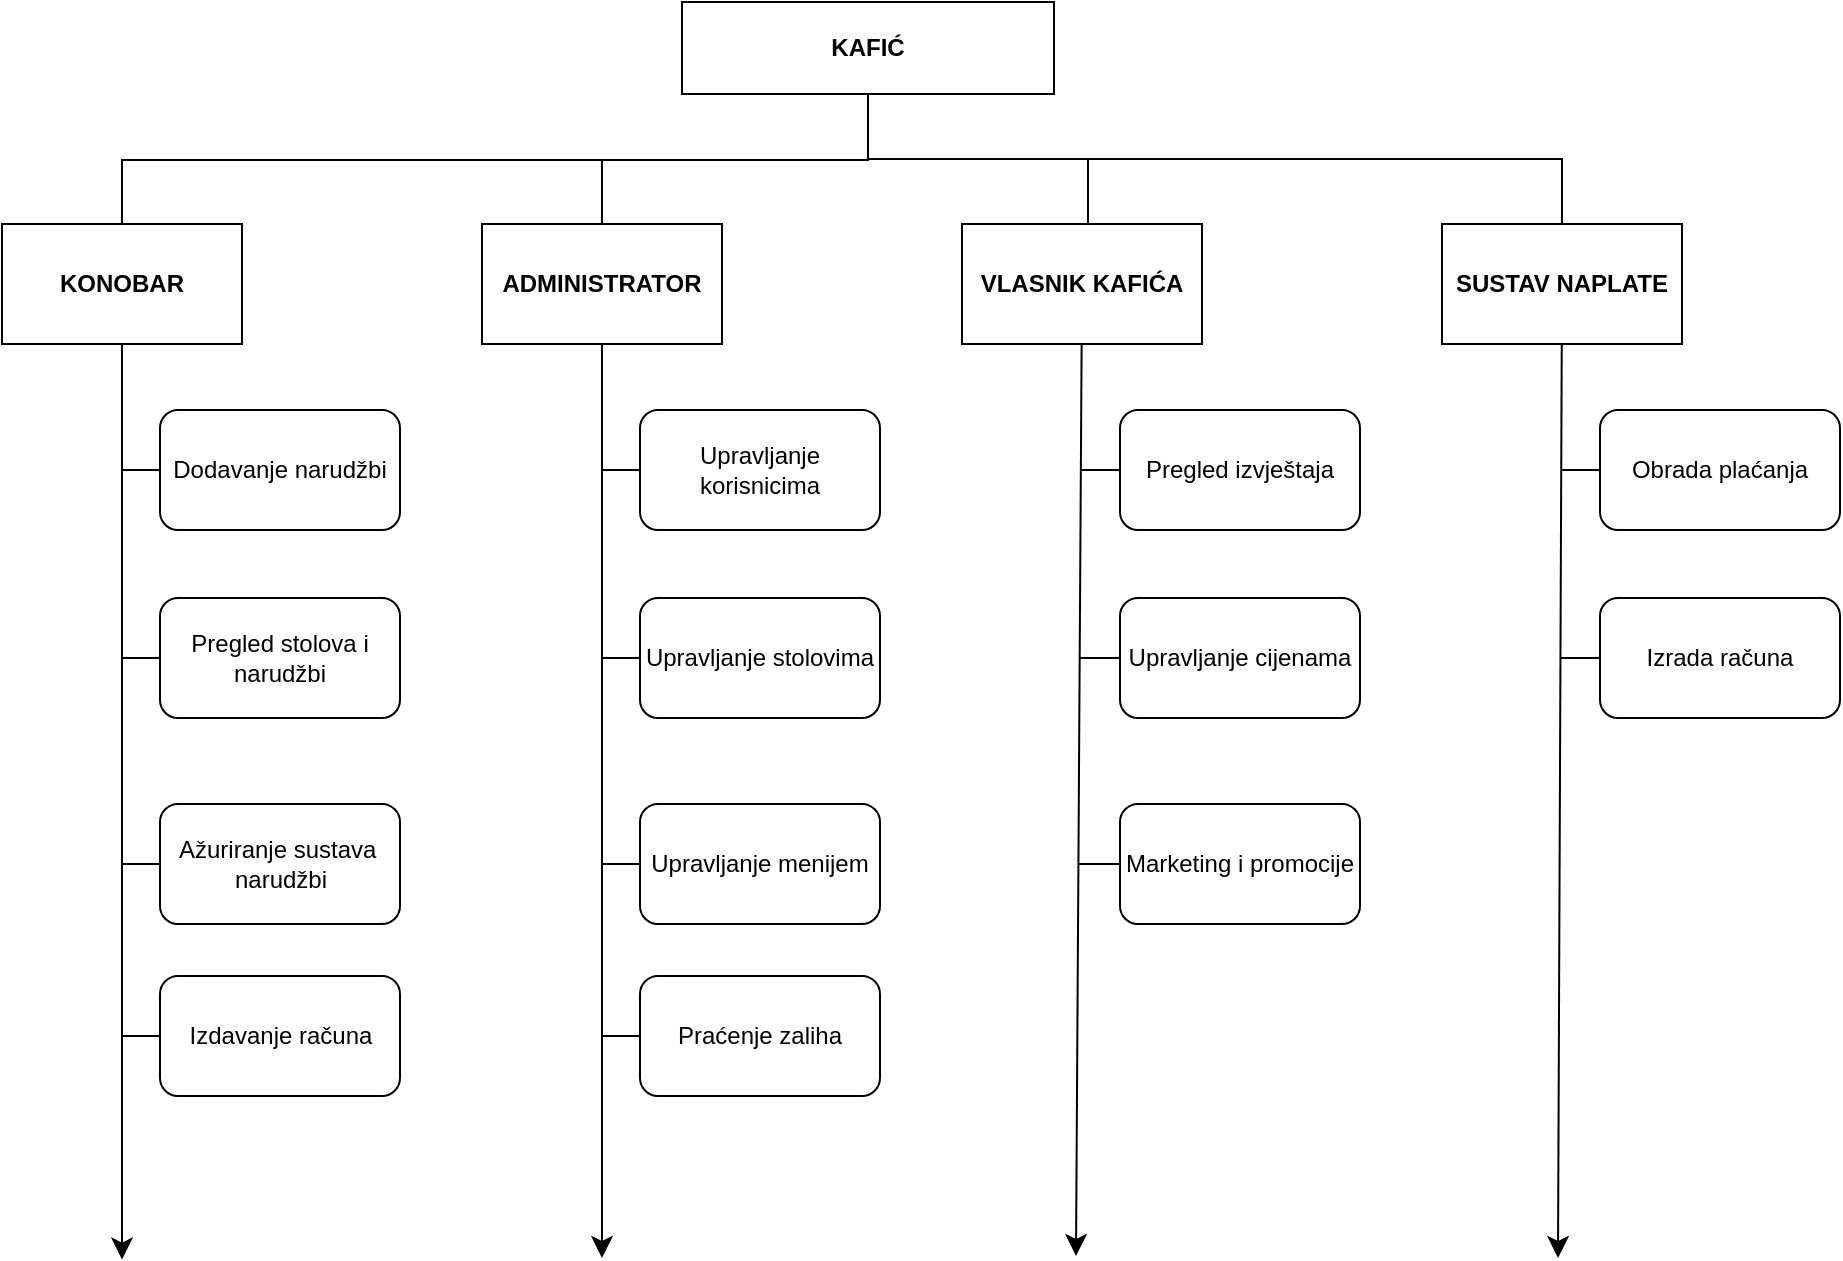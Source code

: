 <mxfile version="24.7.7">
  <diagram name="Page-1" id="UtVEMyrJcrlOwaQFjmat">
    <mxGraphModel dx="1713" dy="715" grid="0" gridSize="10" guides="1" tooltips="1" connect="1" arrows="1" fold="1" page="0" pageScale="1" pageWidth="827" pageHeight="1169" math="0" shadow="0">
      <root>
        <mxCell id="0" />
        <mxCell id="1" parent="0" />
        <mxCell id="HWBJYcteZKQvOKbNrq4_-14" value="&lt;b&gt;KAFIĆ&lt;/b&gt;" style="rounded=0;whiteSpace=wrap;html=1;labelBackgroundColor=none;" vertex="1" parent="1">
          <mxGeometry x="229" y="303" width="186" height="46" as="geometry" />
        </mxCell>
        <mxCell id="HWBJYcteZKQvOKbNrq4_-136" style="edgeStyle=none;curved=1;rounded=0;orthogonalLoop=1;jettySize=auto;html=1;exitX=0.5;exitY=1;exitDx=0;exitDy=0;fontSize=12;startSize=8;endSize=8;" edge="1" parent="1" source="HWBJYcteZKQvOKbNrq4_-15">
          <mxGeometry relative="1" as="geometry">
            <mxPoint x="-51" y="931.8" as="targetPoint" />
          </mxGeometry>
        </mxCell>
        <mxCell id="HWBJYcteZKQvOKbNrq4_-15" value="&lt;b&gt;KONOBAR&lt;/b&gt;" style="whiteSpace=wrap;html=1;labelBackgroundColor=none;" vertex="1" parent="1">
          <mxGeometry x="-111" y="414" width="120" height="60" as="geometry" />
        </mxCell>
        <mxCell id="HWBJYcteZKQvOKbNrq4_-143" style="edgeStyle=none;curved=1;rounded=0;orthogonalLoop=1;jettySize=auto;html=1;fontSize=12;startSize=8;endSize=8;" edge="1" parent="1" source="HWBJYcteZKQvOKbNrq4_-16">
          <mxGeometry relative="1" as="geometry">
            <mxPoint x="189" y="931" as="targetPoint" />
          </mxGeometry>
        </mxCell>
        <mxCell id="HWBJYcteZKQvOKbNrq4_-16" value="&lt;b&gt;ADMINISTRATOR&lt;/b&gt;" style="whiteSpace=wrap;html=1;labelBackgroundColor=none;" vertex="1" parent="1">
          <mxGeometry x="129" y="414" width="120" height="60" as="geometry" />
        </mxCell>
        <mxCell id="HWBJYcteZKQvOKbNrq4_-182" value="" style="edgeStyle=none;curved=1;rounded=0;orthogonalLoop=1;jettySize=auto;html=1;fontSize=12;startSize=8;endSize=8;" edge="1" parent="1" source="HWBJYcteZKQvOKbNrq4_-18">
          <mxGeometry relative="1" as="geometry">
            <mxPoint x="426" y="930" as="targetPoint" />
          </mxGeometry>
        </mxCell>
        <mxCell id="HWBJYcteZKQvOKbNrq4_-18" value="&lt;b&gt;VLASNIK KAFIĆA&lt;/b&gt;" style="whiteSpace=wrap;html=1;labelBackgroundColor=none;" vertex="1" parent="1">
          <mxGeometry x="369" y="414" width="120" height="60" as="geometry" />
        </mxCell>
        <mxCell id="HWBJYcteZKQvOKbNrq4_-192" value="" style="edgeStyle=none;curved=1;rounded=0;orthogonalLoop=1;jettySize=auto;html=1;fontSize=12;startSize=8;endSize=8;" edge="1" parent="1" source="HWBJYcteZKQvOKbNrq4_-20">
          <mxGeometry relative="1" as="geometry">
            <mxPoint x="667" y="931" as="targetPoint" />
          </mxGeometry>
        </mxCell>
        <mxCell id="HWBJYcteZKQvOKbNrq4_-20" value="SUSTAV NAPLATE" style="whiteSpace=wrap;html=1;labelBackgroundColor=none;fontStyle=1" vertex="1" parent="1">
          <mxGeometry x="609" y="414" width="120" height="60" as="geometry" />
        </mxCell>
        <mxCell id="HWBJYcteZKQvOKbNrq4_-24" value="" style="endArrow=none;html=1;rounded=0;fontSize=12;startSize=8;endSize=8;edgeStyle=orthogonalEdgeStyle;entryX=0.5;entryY=1;entryDx=0;entryDy=0;exitX=0.5;exitY=0;exitDx=0;exitDy=0;labelBackgroundColor=none;fontColor=default;" edge="1" parent="1" source="HWBJYcteZKQvOKbNrq4_-15" target="HWBJYcteZKQvOKbNrq4_-14">
          <mxGeometry width="50" height="50" relative="1" as="geometry">
            <mxPoint x="284" y="576" as="sourcePoint" />
            <mxPoint x="334" y="526" as="targetPoint" />
            <Array as="points">
              <mxPoint x="-51" y="382" />
              <mxPoint x="322" y="382" />
            </Array>
          </mxGeometry>
        </mxCell>
        <mxCell id="HWBJYcteZKQvOKbNrq4_-26" value="" style="endArrow=none;html=1;rounded=0;fontSize=12;startSize=8;endSize=8;edgeStyle=orthogonalEdgeStyle;entryX=0.5;entryY=1;entryDx=0;entryDy=0;exitX=0.5;exitY=0;exitDx=0;exitDy=0;labelBackgroundColor=none;fontColor=default;" edge="1" parent="1" source="HWBJYcteZKQvOKbNrq4_-20" target="HWBJYcteZKQvOKbNrq4_-14">
          <mxGeometry width="50" height="50" relative="1" as="geometry">
            <mxPoint x="284" y="576" as="sourcePoint" />
            <mxPoint x="334" y="526" as="targetPoint" />
          </mxGeometry>
        </mxCell>
        <mxCell id="HWBJYcteZKQvOKbNrq4_-37" value="" style="shape=partialRectangle;whiteSpace=wrap;html=1;top=0;bottom=0;fillColor=none;labelBackgroundColor=none;" vertex="1" parent="1">
          <mxGeometry x="189" y="382" width="243" height="32" as="geometry" />
        </mxCell>
        <mxCell id="HWBJYcteZKQvOKbNrq4_-39" value="Dodavanje narudžbi" style="rounded=1;whiteSpace=wrap;html=1;labelBackgroundColor=none;" vertex="1" parent="1">
          <mxGeometry x="-32" y="507" width="120" height="60" as="geometry" />
        </mxCell>
        <mxCell id="HWBJYcteZKQvOKbNrq4_-44" value="Ažuriranje sustava&amp;nbsp;&lt;div&gt;narudžbi&lt;/div&gt;" style="rounded=1;html=1;labelBackgroundColor=none;" vertex="1" parent="1">
          <mxGeometry x="-32" y="704" width="120" height="60" as="geometry" />
        </mxCell>
        <mxCell id="HWBJYcteZKQvOKbNrq4_-46" value="Izdavanje računa" style="rounded=1;html=1;labelBackgroundColor=none;" vertex="1" parent="1">
          <mxGeometry x="-32" y="790" width="120" height="60" as="geometry" />
        </mxCell>
        <mxCell id="HWBJYcteZKQvOKbNrq4_-70" value="" style="line;strokeWidth=1;fillColor=none;align=left;verticalAlign=middle;spacingTop=-1;spacingLeft=3;spacingRight=3;rotatable=0;labelPosition=right;points=[];portConstraint=eastwest;labelBackgroundColor=none;" vertex="1" parent="1">
          <mxGeometry x="-69.5" y="470" width="40" height="8" as="geometry" />
        </mxCell>
        <mxCell id="HWBJYcteZKQvOKbNrq4_-132" value="Pregled stolova i narudžbi" style="rounded=1;whiteSpace=wrap;html=1;labelBackgroundColor=none;" vertex="1" parent="1">
          <mxGeometry x="-32" y="601" width="120" height="60" as="geometry" />
        </mxCell>
        <mxCell id="HWBJYcteZKQvOKbNrq4_-144" value="Upravljanje korisnicima" style="whiteSpace=wrap;html=1;rounded=1;labelBackgroundColor=none;" vertex="1" parent="1">
          <mxGeometry x="208" y="507" width="120" height="60" as="geometry" />
        </mxCell>
        <mxCell id="HWBJYcteZKQvOKbNrq4_-146" value="Upravljanje stolovima" style="whiteSpace=wrap;html=1;rounded=1;labelBackgroundColor=none;" vertex="1" parent="1">
          <mxGeometry x="208" y="601" width="120" height="60" as="geometry" />
        </mxCell>
        <mxCell id="HWBJYcteZKQvOKbNrq4_-148" value="Upravljanje menijem" style="whiteSpace=wrap;html=1;rounded=1;labelBackgroundColor=none;" vertex="1" parent="1">
          <mxGeometry x="208" y="704" width="120" height="60" as="geometry" />
        </mxCell>
        <mxCell id="HWBJYcteZKQvOKbNrq4_-159" value="" style="endArrow=none;html=1;rounded=0;fontSize=12;startSize=8;endSize=8;curved=1;entryX=0;entryY=0.5;entryDx=0;entryDy=0;" edge="1" parent="1" target="HWBJYcteZKQvOKbNrq4_-44">
          <mxGeometry width="50" height="50" relative="1" as="geometry">
            <mxPoint x="-51" y="734" as="sourcePoint" />
            <mxPoint x="-12" y="723" as="targetPoint" />
          </mxGeometry>
        </mxCell>
        <mxCell id="HWBJYcteZKQvOKbNrq4_-160" value="" style="endArrow=none;html=1;rounded=0;fontSize=12;startSize=8;endSize=8;curved=1;entryX=0;entryY=0.5;entryDx=0;entryDy=0;" edge="1" parent="1" target="HWBJYcteZKQvOKbNrq4_-132">
          <mxGeometry width="50" height="50" relative="1" as="geometry">
            <mxPoint x="-51" y="631" as="sourcePoint" />
            <mxPoint x="-12" y="617" as="targetPoint" />
          </mxGeometry>
        </mxCell>
        <mxCell id="HWBJYcteZKQvOKbNrq4_-162" value="" style="endArrow=none;html=1;rounded=0;fontSize=12;startSize=8;endSize=8;curved=1;entryX=0;entryY=0.5;entryDx=0;entryDy=0;" edge="1" parent="1" target="HWBJYcteZKQvOKbNrq4_-39">
          <mxGeometry width="50" height="50" relative="1" as="geometry">
            <mxPoint x="-51" y="537" as="sourcePoint" />
            <mxPoint x="-12" y="517" as="targetPoint" />
          </mxGeometry>
        </mxCell>
        <mxCell id="HWBJYcteZKQvOKbNrq4_-164" value="" style="endArrow=none;html=1;rounded=0;fontSize=12;startSize=8;endSize=8;curved=1;entryX=0;entryY=0.5;entryDx=0;entryDy=0;" edge="1" parent="1" target="HWBJYcteZKQvOKbNrq4_-46">
          <mxGeometry width="50" height="50" relative="1" as="geometry">
            <mxPoint x="-51" y="820" as="sourcePoint" />
            <mxPoint x="-15" y="795" as="targetPoint" />
          </mxGeometry>
        </mxCell>
        <mxCell id="HWBJYcteZKQvOKbNrq4_-165" value="" style="endArrow=none;html=1;rounded=0;fontSize=12;startSize=8;endSize=8;curved=1;entryX=0;entryY=0.5;entryDx=0;entryDy=0;" edge="1" parent="1">
          <mxGeometry width="50" height="50" relative="1" as="geometry">
            <mxPoint x="189" y="820" as="sourcePoint" />
            <mxPoint x="208" y="820" as="targetPoint" />
          </mxGeometry>
        </mxCell>
        <mxCell id="HWBJYcteZKQvOKbNrq4_-166" value="" style="endArrow=none;html=1;rounded=0;fontSize=12;startSize=8;endSize=8;curved=1;entryX=0;entryY=0.5;entryDx=0;entryDy=0;" edge="1" parent="1" target="HWBJYcteZKQvOKbNrq4_-148">
          <mxGeometry width="50" height="50" relative="1" as="geometry">
            <mxPoint x="189" y="734" as="sourcePoint" />
            <mxPoint x="224" y="712" as="targetPoint" />
          </mxGeometry>
        </mxCell>
        <mxCell id="HWBJYcteZKQvOKbNrq4_-167" value="" style="endArrow=none;html=1;rounded=0;fontSize=12;startSize=8;endSize=8;curved=1;entryX=0;entryY=0.5;entryDx=0;entryDy=0;" edge="1" parent="1" target="HWBJYcteZKQvOKbNrq4_-146">
          <mxGeometry width="50" height="50" relative="1" as="geometry">
            <mxPoint x="189" y="631" as="sourcePoint" />
            <mxPoint x="224" y="610" as="targetPoint" />
          </mxGeometry>
        </mxCell>
        <mxCell id="HWBJYcteZKQvOKbNrq4_-168" value="" style="endArrow=none;html=1;rounded=0;fontSize=12;startSize=8;endSize=8;curved=1;entryX=0;entryY=0.5;entryDx=0;entryDy=0;" edge="1" parent="1" target="HWBJYcteZKQvOKbNrq4_-144">
          <mxGeometry width="50" height="50" relative="1" as="geometry">
            <mxPoint x="189" y="537" as="sourcePoint" />
            <mxPoint x="221" y="514" as="targetPoint" />
          </mxGeometry>
        </mxCell>
        <mxCell id="HWBJYcteZKQvOKbNrq4_-174" value="Praćenje zaliha" style="whiteSpace=wrap;html=1;rounded=1;labelBackgroundColor=none;" vertex="1" parent="1">
          <mxGeometry x="208" y="790" width="120" height="60" as="geometry" />
        </mxCell>
        <mxCell id="HWBJYcteZKQvOKbNrq4_-176" value="Pregled izvještaja" style="whiteSpace=wrap;html=1;rounded=1;labelBackgroundColor=none;" vertex="1" parent="1">
          <mxGeometry x="448" y="507" width="120" height="60" as="geometry" />
        </mxCell>
        <mxCell id="HWBJYcteZKQvOKbNrq4_-178" value="Upravljanje cijenama" style="whiteSpace=wrap;html=1;rounded=1;labelBackgroundColor=none;" vertex="1" parent="1">
          <mxGeometry x="448" y="601" width="120" height="60" as="geometry" />
        </mxCell>
        <mxCell id="HWBJYcteZKQvOKbNrq4_-180" value="Marketing i promocije" style="whiteSpace=wrap;html=1;rounded=1;labelBackgroundColor=none;" vertex="1" parent="1">
          <mxGeometry x="448" y="704" width="120" height="60" as="geometry" />
        </mxCell>
        <mxCell id="HWBJYcteZKQvOKbNrq4_-183" value="" style="endArrow=none;html=1;rounded=0;fontSize=12;startSize=8;endSize=8;curved=1;entryX=0;entryY=0.5;entryDx=0;entryDy=0;" edge="1" parent="1" target="HWBJYcteZKQvOKbNrq4_-176">
          <mxGeometry width="50" height="50" relative="1" as="geometry">
            <mxPoint x="428" y="537" as="sourcePoint" />
            <mxPoint x="500" y="530" as="targetPoint" />
          </mxGeometry>
        </mxCell>
        <mxCell id="HWBJYcteZKQvOKbNrq4_-184" value="" style="endArrow=none;html=1;rounded=0;fontSize=12;startSize=8;endSize=8;curved=1;entryX=0;entryY=0.5;entryDx=0;entryDy=0;" edge="1" parent="1" target="HWBJYcteZKQvOKbNrq4_-178">
          <mxGeometry width="50" height="50" relative="1" as="geometry">
            <mxPoint x="428" y="631" as="sourcePoint" />
            <mxPoint x="468" y="610" as="targetPoint" />
          </mxGeometry>
        </mxCell>
        <mxCell id="HWBJYcteZKQvOKbNrq4_-185" value="" style="endArrow=none;html=1;rounded=0;fontSize=12;startSize=8;endSize=8;curved=1;entryX=0;entryY=0.5;entryDx=0;entryDy=0;" edge="1" parent="1" target="HWBJYcteZKQvOKbNrq4_-180">
          <mxGeometry width="50" height="50" relative="1" as="geometry">
            <mxPoint x="427" y="734" as="sourcePoint" />
            <mxPoint x="467" y="723" as="targetPoint" />
          </mxGeometry>
        </mxCell>
        <mxCell id="HWBJYcteZKQvOKbNrq4_-186" value="Obrada plaćanja" style="whiteSpace=wrap;html=1;rounded=1;labelBackgroundColor=none;" vertex="1" parent="1">
          <mxGeometry x="688" y="507" width="120" height="60" as="geometry" />
        </mxCell>
        <mxCell id="HWBJYcteZKQvOKbNrq4_-188" value="Izrada računa" style="whiteSpace=wrap;html=1;rounded=1;labelBackgroundColor=none;" vertex="1" parent="1">
          <mxGeometry x="688" y="601" width="120" height="60" as="geometry" />
        </mxCell>
        <mxCell id="HWBJYcteZKQvOKbNrq4_-195" value="" style="endArrow=none;html=1;rounded=0;fontSize=12;startSize=8;endSize=8;curved=1;entryX=0;entryY=0.5;entryDx=0;entryDy=0;" edge="1" parent="1" target="HWBJYcteZKQvOKbNrq4_-186">
          <mxGeometry width="50" height="50" relative="1" as="geometry">
            <mxPoint x="669" y="537" as="sourcePoint" />
            <mxPoint x="655" y="523" as="targetPoint" />
          </mxGeometry>
        </mxCell>
        <mxCell id="HWBJYcteZKQvOKbNrq4_-196" value="" style="endArrow=none;html=1;rounded=0;fontSize=12;startSize=8;endSize=8;curved=1;entryX=0;entryY=0.5;entryDx=0;entryDy=0;" edge="1" parent="1" target="HWBJYcteZKQvOKbNrq4_-188">
          <mxGeometry width="50" height="50" relative="1" as="geometry">
            <mxPoint x="668" y="631" as="sourcePoint" />
            <mxPoint x="682" y="616" as="targetPoint" />
          </mxGeometry>
        </mxCell>
      </root>
    </mxGraphModel>
  </diagram>
</mxfile>
